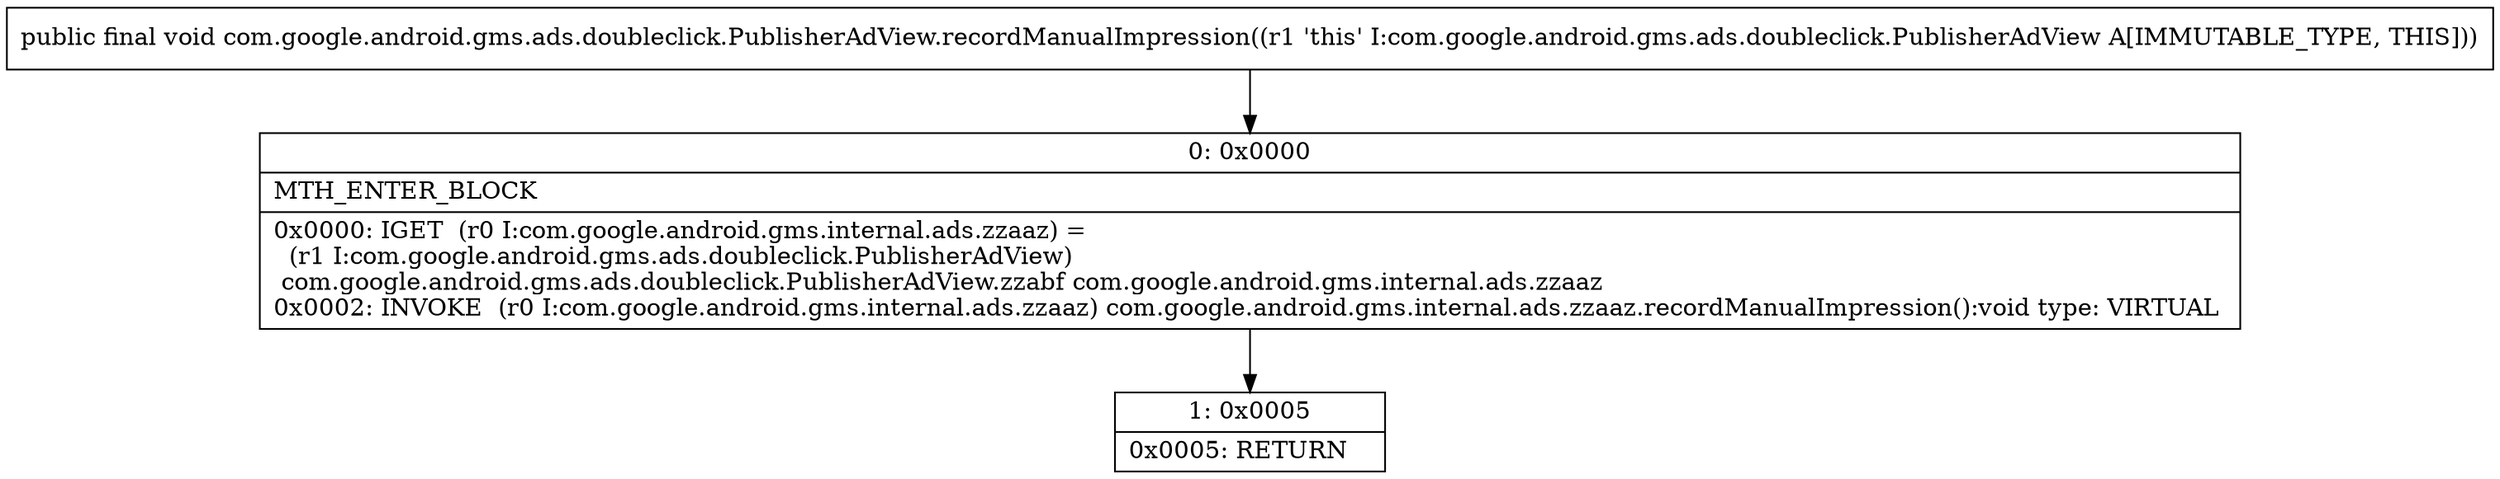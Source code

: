 digraph "CFG forcom.google.android.gms.ads.doubleclick.PublisherAdView.recordManualImpression()V" {
Node_0 [shape=record,label="{0\:\ 0x0000|MTH_ENTER_BLOCK\l|0x0000: IGET  (r0 I:com.google.android.gms.internal.ads.zzaaz) = \l  (r1 I:com.google.android.gms.ads.doubleclick.PublisherAdView)\l com.google.android.gms.ads.doubleclick.PublisherAdView.zzabf com.google.android.gms.internal.ads.zzaaz \l0x0002: INVOKE  (r0 I:com.google.android.gms.internal.ads.zzaaz) com.google.android.gms.internal.ads.zzaaz.recordManualImpression():void type: VIRTUAL \l}"];
Node_1 [shape=record,label="{1\:\ 0x0005|0x0005: RETURN   \l}"];
MethodNode[shape=record,label="{public final void com.google.android.gms.ads.doubleclick.PublisherAdView.recordManualImpression((r1 'this' I:com.google.android.gms.ads.doubleclick.PublisherAdView A[IMMUTABLE_TYPE, THIS])) }"];
MethodNode -> Node_0;
Node_0 -> Node_1;
}


